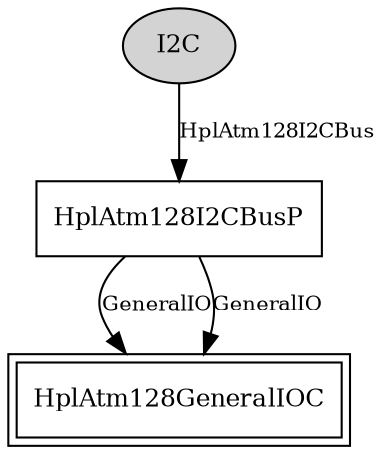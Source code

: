 digraph "tos.chips.atm128.i2c.HplAtm128I2CBusC" {
  n0x412842a0 [shape=ellipse, style=filled, label="I2C", fontsize=12];
  "HplAtm128I2CBusP" [fontsize=12, shape=box, URL="../chtml/tos.chips.atm128.i2c.HplAtm128I2CBusP.html"];
  "HplAtm128I2CBusP" [fontsize=12, shape=box, URL="../chtml/tos.chips.atm128.i2c.HplAtm128I2CBusP.html"];
  "HplAtm128GeneralIOC" [fontsize=12, shape=box,peripheries=2, URL="../chtml/tos.chips.atm128.pins.HplAtm128GeneralIOC.html"];
  "HplAtm128I2CBusP" [fontsize=12, shape=box, URL="../chtml/tos.chips.atm128.i2c.HplAtm128I2CBusP.html"];
  "HplAtm128GeneralIOC" [fontsize=12, shape=box,peripheries=2, URL="../chtml/tos.chips.atm128.pins.HplAtm128GeneralIOC.html"];
  "n0x412842a0" -> "HplAtm128I2CBusP" [label="HplAtm128I2CBus", URL="../ihtml/tos.chips.atm128.i2c.HplAtm128I2CBus.html", fontsize=10];
  "HplAtm128I2CBusP" -> "HplAtm128GeneralIOC" [label="GeneralIO", URL="../ihtml/tos.interfaces.GeneralIO.html", fontsize=10];
  "HplAtm128I2CBusP" -> "HplAtm128GeneralIOC" [label="GeneralIO", URL="../ihtml/tos.interfaces.GeneralIO.html", fontsize=10];
}
